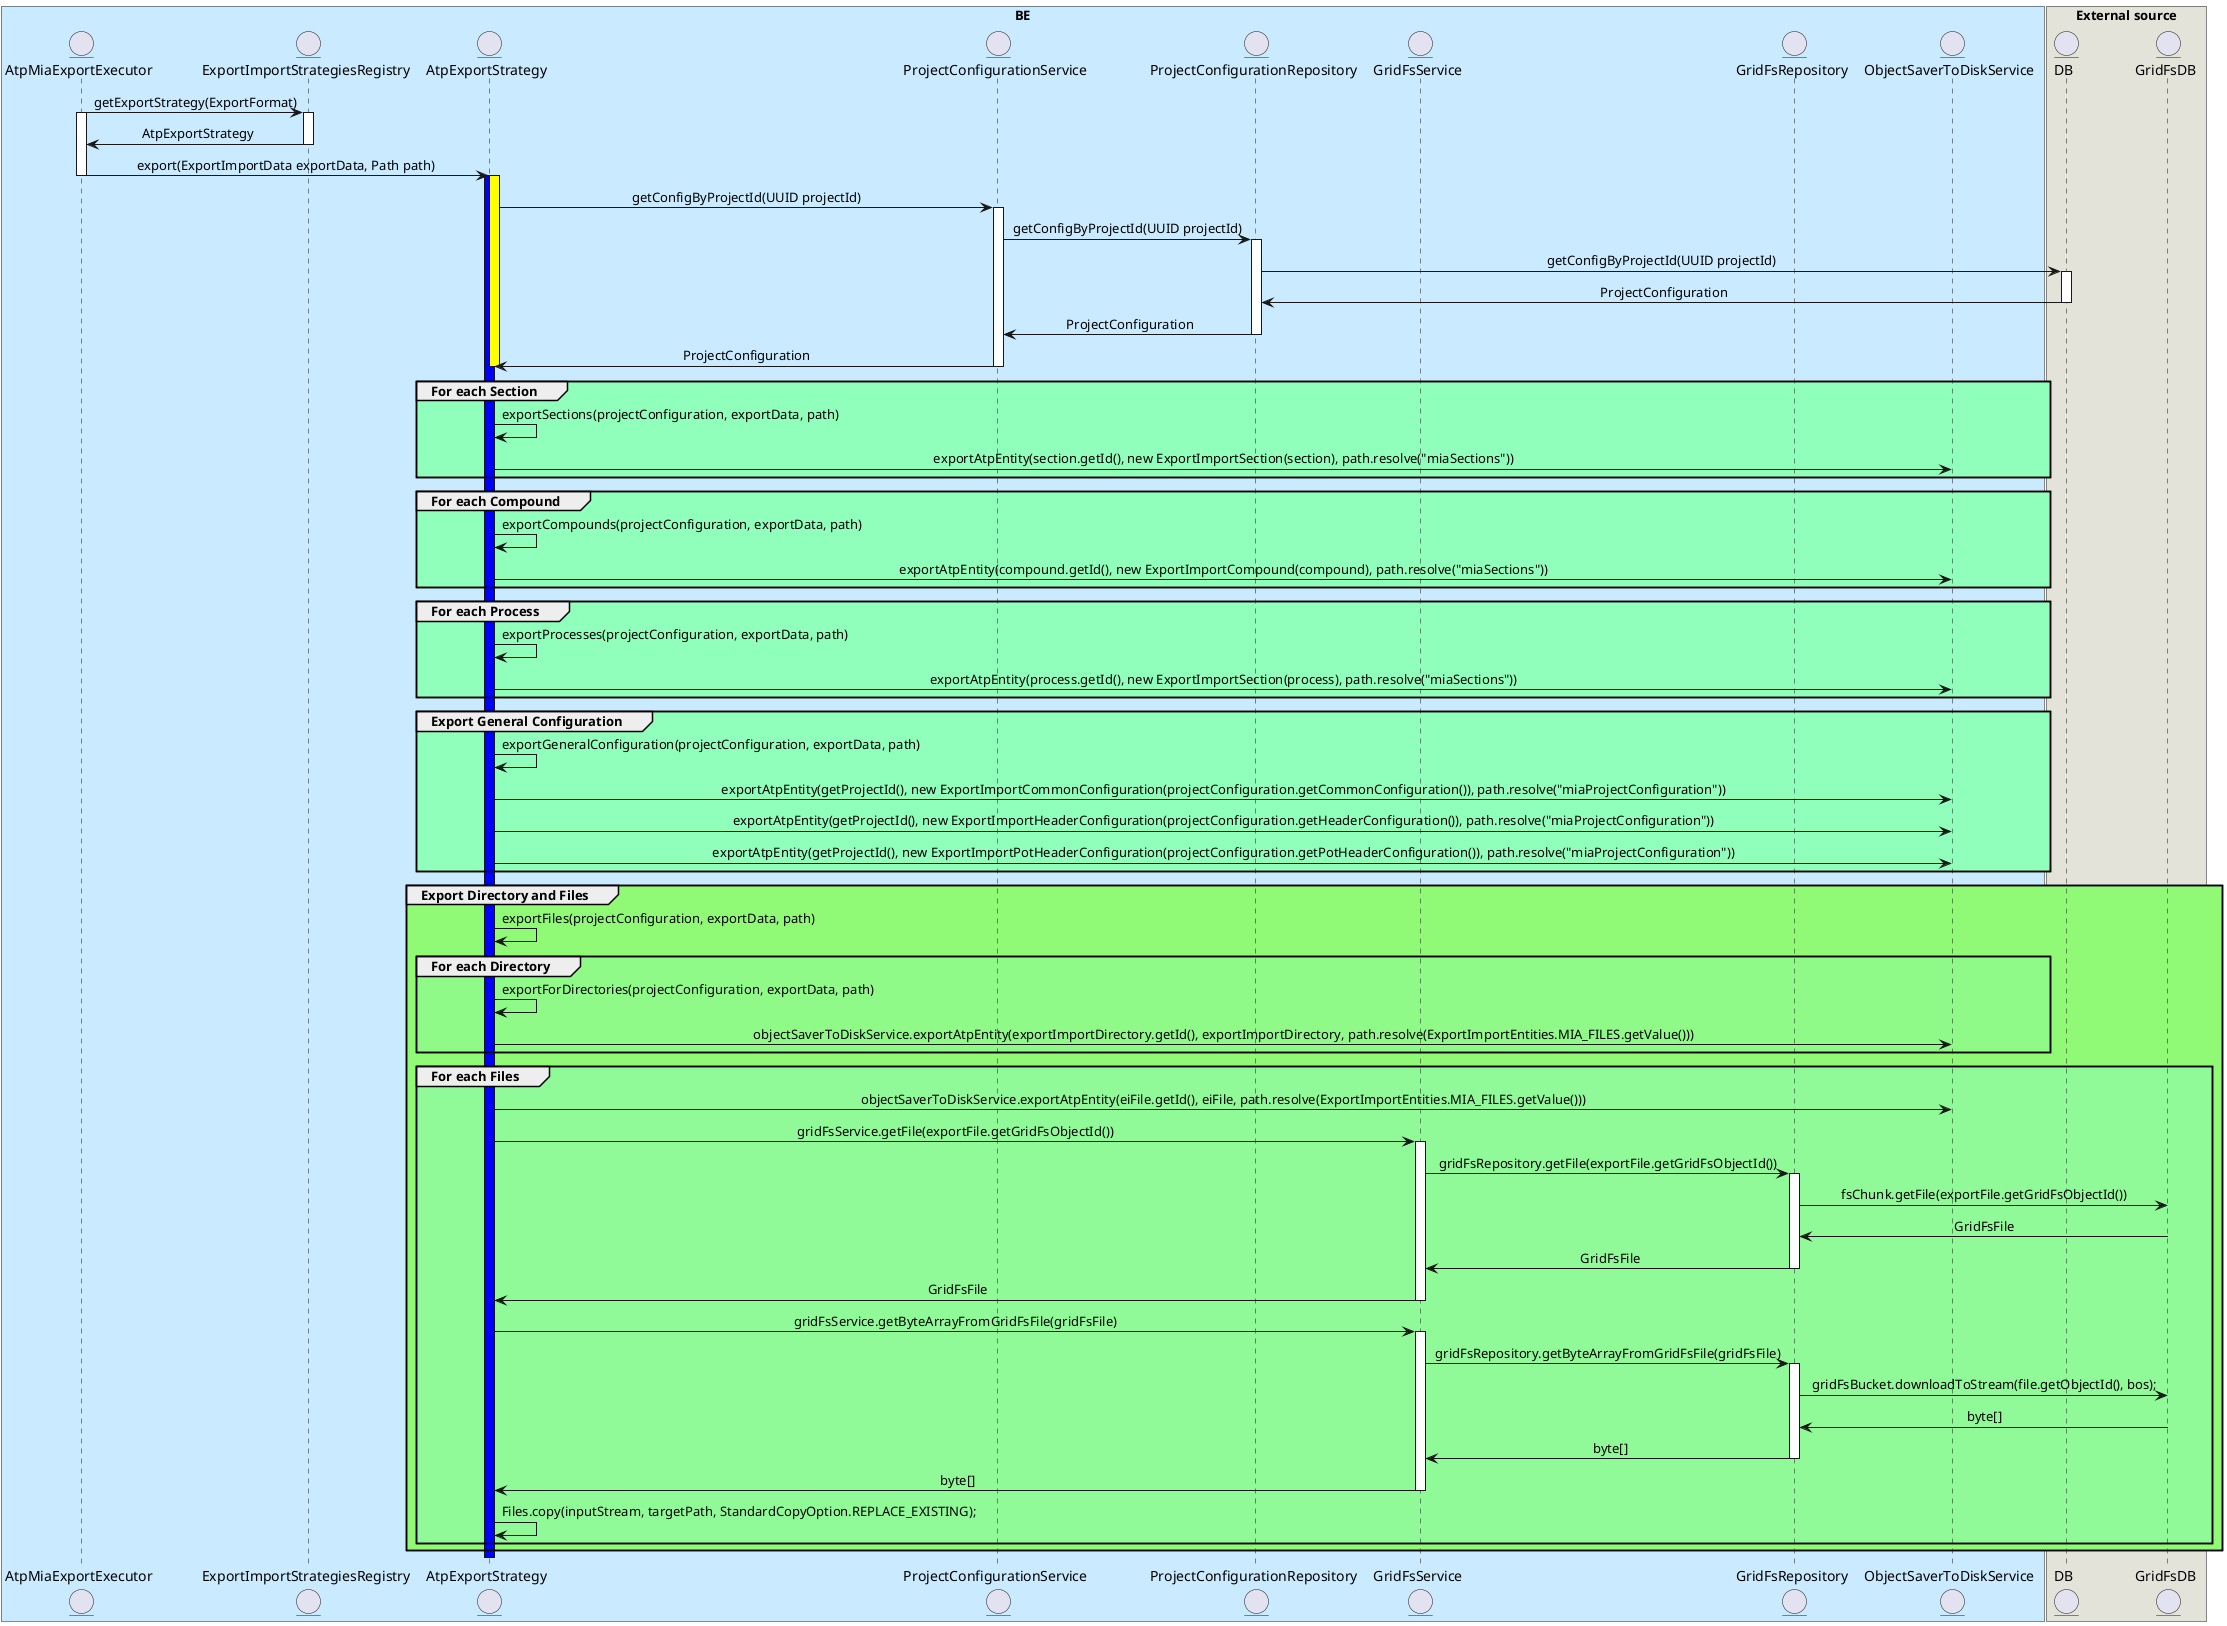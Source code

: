 @startuml

skinparam sequenceMessageAlign center

box "BE" #caeaff
    entity AtpMiaExportExecutor
    entity ExportImportStrategiesRegistry
    entity AtpExportStrategy
    entity ProjectConfigurationService
    entity ProjectConfigurationRepository
    entity GridFsService
    entity GridFsRepository
    entity ObjectSaverToDiskService
end box

box "External source" #E3E3D9
    entity DB
    entity GridFsDB
end box


AtpMiaExportExecutor -> ExportImportStrategiesRegistry : getExportStrategy(ExportFormat)
activate AtpMiaExportExecutor
    activate ExportImportStrategiesRegistry
        ExportImportStrategiesRegistry -> AtpMiaExportExecutor : AtpExportStrategy
    deactivate ExportImportStrategiesRegistry
    AtpMiaExportExecutor -> AtpExportStrategy : export(ExportImportData exportData, Path path)
deactivate AtpMiaExportExecutor

activate AtpExportStrategy #blue
    activate AtpExportStrategy #yellow
        AtpExportStrategy -> ProjectConfigurationService : getConfigByProjectId(UUID projectId)
                activate ProjectConfigurationService
                    ProjectConfigurationService -> ProjectConfigurationRepository : getConfigByProjectId(UUID projectId)
                    activate ProjectConfigurationRepository
                        ProjectConfigurationRepository -> DB : getConfigByProjectId(UUID projectId)
                        activate DB
                            DB -> ProjectConfigurationRepository : ProjectConfiguration
                        deactivate DB
                        ProjectConfigurationRepository -> ProjectConfigurationService : ProjectConfiguration
                    deactivate ProjectConfigurationRepository
                    ProjectConfigurationService -> AtpExportStrategy : ProjectConfiguration
                deactivate ProjectConfigurationService
    deactivate AtpExportStrategy

    group #90ffbc For each Section
        AtpExportStrategy -> AtpExportStrategy : exportSections(projectConfiguration, exportData, path)
        AtpExportStrategy ->  ObjectSaverToDiskService : exportAtpEntity(section.getId(), new ExportImportSection(section), path.resolve("miaSections"))
    end
    group #90ffbc For each Compound
        AtpExportStrategy -> AtpExportStrategy : exportCompounds(projectConfiguration, exportData, path)
        AtpExportStrategy ->  ObjectSaverToDiskService : exportAtpEntity(compound.getId(), new ExportImportCompound(compound), path.resolve("miaSections"))
    end
    group #90ffbc For each Process
        AtpExportStrategy -> AtpExportStrategy : exportProcesses(projectConfiguration, exportData, path)
        AtpExportStrategy ->  ObjectSaverToDiskService : exportAtpEntity(process.getId(), new ExportImportSection(process), path.resolve("miaSections"))
    end
    group #90ffbc Export General Configuration
        AtpExportStrategy -> AtpExportStrategy : exportGeneralConfiguration(projectConfiguration, exportData, path)
        AtpExportStrategy ->  ObjectSaverToDiskService : exportAtpEntity(getProjectId(), new ExportImportCommonConfiguration(projectConfiguration.getCommonConfiguration()), path.resolve("miaProjectConfiguration"))
        AtpExportStrategy ->  ObjectSaverToDiskService : exportAtpEntity(getProjectId(), new ExportImportHeaderConfiguration(projectConfiguration.getHeaderConfiguration()), path.resolve("miaProjectConfiguration"))
        AtpExportStrategy ->  ObjectSaverToDiskService : exportAtpEntity(getProjectId(), new ExportImportPotHeaderConfiguration(projectConfiguration.getPotHeaderConfiguration()), path.resolve("miaProjectConfiguration"))
    end
    group #90fa77 Export Directory and Files
        AtpExportStrategy -> AtpExportStrategy : exportFiles(projectConfiguration, exportData, path)
        group #90fa88 For each Directory
            AtpExportStrategy -> AtpExportStrategy : exportForDirectories(projectConfiguration, exportData, path)
            AtpExportStrategy ->  ObjectSaverToDiskService : objectSaverToDiskService.exportAtpEntity(exportImportDirectory.getId(), exportImportDirectory, path.resolve(ExportImportEntities.MIA_FILES.getValue()))
        end
        group #90fa99 For each Files
            AtpExportStrategy ->  ObjectSaverToDiskService : objectSaverToDiskService.exportAtpEntity(eiFile.getId(), eiFile, path.resolve(ExportImportEntities.MIA_FILES.getValue()))
            AtpExportStrategy ->  GridFsService : gridFsService.getFile(exportFile.getGridFsObjectId())
            activate GridFsService
                GridFsService  ->  GridFsRepository : gridFsRepository.getFile(exportFile.getGridFsObjectId())
                activate GridFsRepository
                GridFsRepository ->  GridFsDB : fsChunk.getFile(exportFile.getGridFsObjectId())
                GridFsDB -> GridFsRepository  : GridFsFile
                GridFsRepository -> GridFsService : GridFsFile
                deactivate GridFsRepository
                GridFsService -> AtpExportStrategy : GridFsFile
            deactivate GridFsService

            AtpExportStrategy ->  GridFsService : gridFsService.getByteArrayFromGridFsFile(gridFsFile)
            activate GridFsService
                GridFsService  ->  GridFsRepository : gridFsRepository.getByteArrayFromGridFsFile(gridFsFile)
                activate GridFsRepository
                GridFsRepository ->  GridFsDB : gridFsBucket.downloadToStream(file.getObjectId(), bos);
                GridFsDB -> GridFsRepository  : byte[]
                GridFsRepository -> GridFsService : byte[]
                deactivate GridFsRepository
                GridFsService -> AtpExportStrategy : byte[]
            deactivate GridFsService
            AtpExportStrategy ->  AtpExportStrategy : Files.copy(inputStream, targetPath, StandardCopyOption.REPLACE_EXISTING);
        end
    end

deactivate AtpExportStrategy
@enduml
